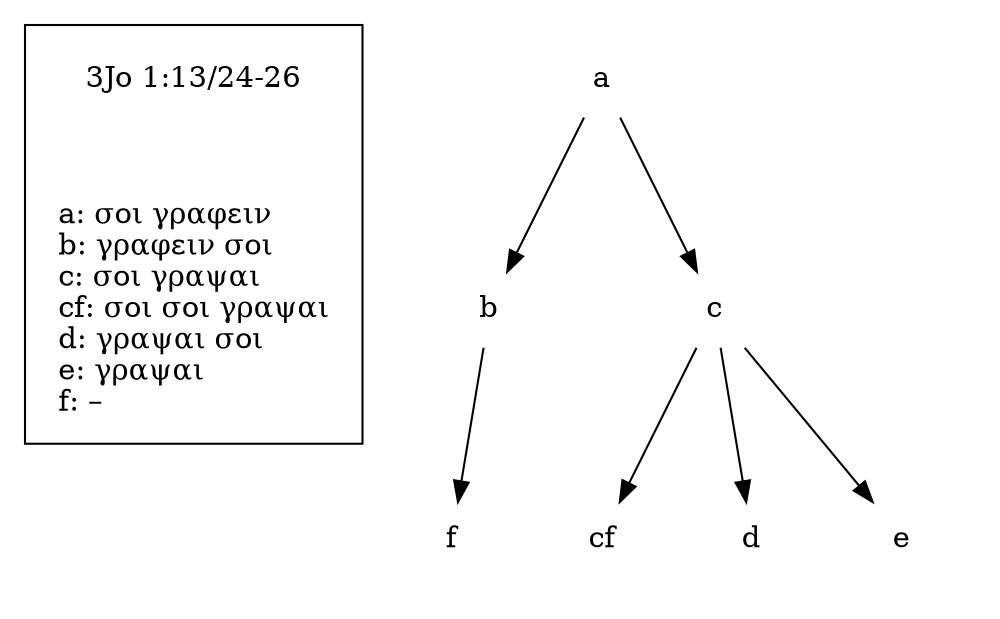 digraph local_stemma {
	subgraph cluster_legend {
		passage [shape=plaintext, label="3Jo 1:13/24-26"]
		readings [shape=plaintext, label="a: σοι γραφειν\lb: γραφειν σοι\lc: σοι γραψαι\lcf: σοι σοι γραψαι\ld: γραψαι σοι\le: γραψαι\lf: –\l"];
		passage -> readings[style=invis];
	}
	subgraph cluster_plot {
		style=invis;
		node [shape=plaintext];
		0 [label="a"];
		1 [label="b"];
		2 [label="c"];
		3 [label="cf"];
		4 [label="d"];
		5 [label="e"];
		6 [label="f"];
		0 -> 1[style=solid];
		0 -> 2[style=solid];
		1 -> 6[style=solid];
		2 -> 3[style=solid];
		2 -> 4[style=solid];
		2 -> 5[style=solid];
	}
}
